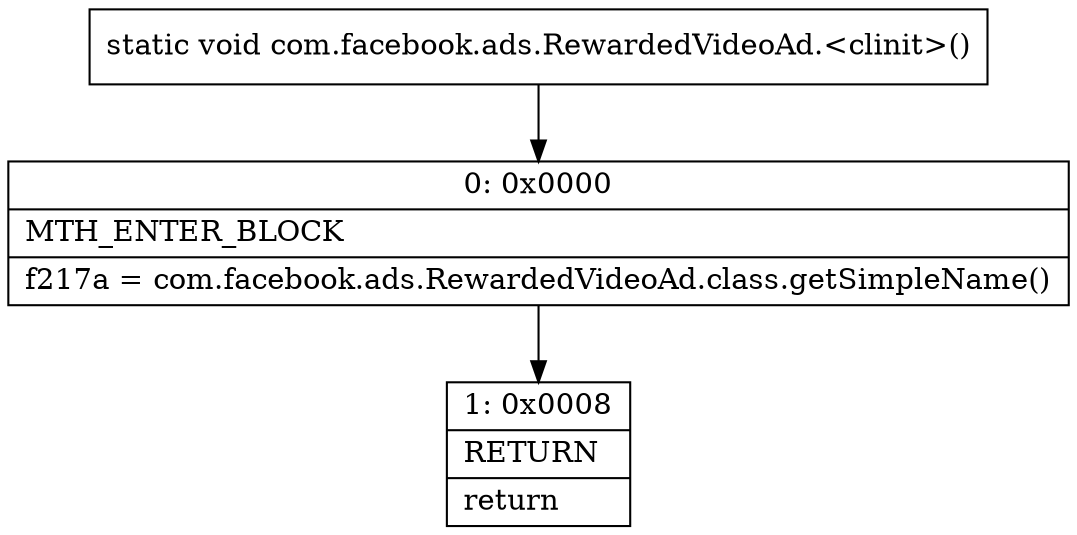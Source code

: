 digraph "CFG forcom.facebook.ads.RewardedVideoAd.\<clinit\>()V" {
Node_0 [shape=record,label="{0\:\ 0x0000|MTH_ENTER_BLOCK\l|f217a = com.facebook.ads.RewardedVideoAd.class.getSimpleName()\l}"];
Node_1 [shape=record,label="{1\:\ 0x0008|RETURN\l|return\l}"];
MethodNode[shape=record,label="{static void com.facebook.ads.RewardedVideoAd.\<clinit\>() }"];
MethodNode -> Node_0;
Node_0 -> Node_1;
}

